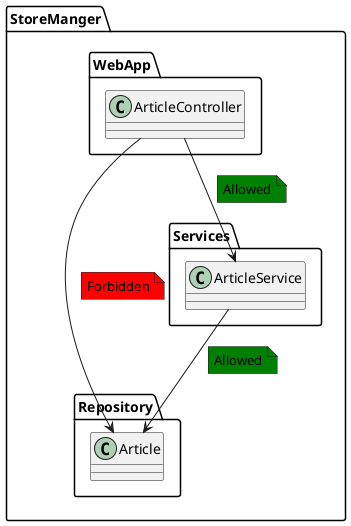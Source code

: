 @startuml
namespace StoreManger {
   namespace Repository{
    class Article
   }
}
namespace StoreManger{
   namespace Services{
     class ArticleService
   }
}

namespace StoreManger {
   namespace WebApp{
     class ArticleController
   }
}

ArticleController --> ArticleService
note on link #green: Allowed

ArticleService --> Article
note on link #green: Allowed

ArticleController --> Article
note on link #red: Forbidden
@enduml